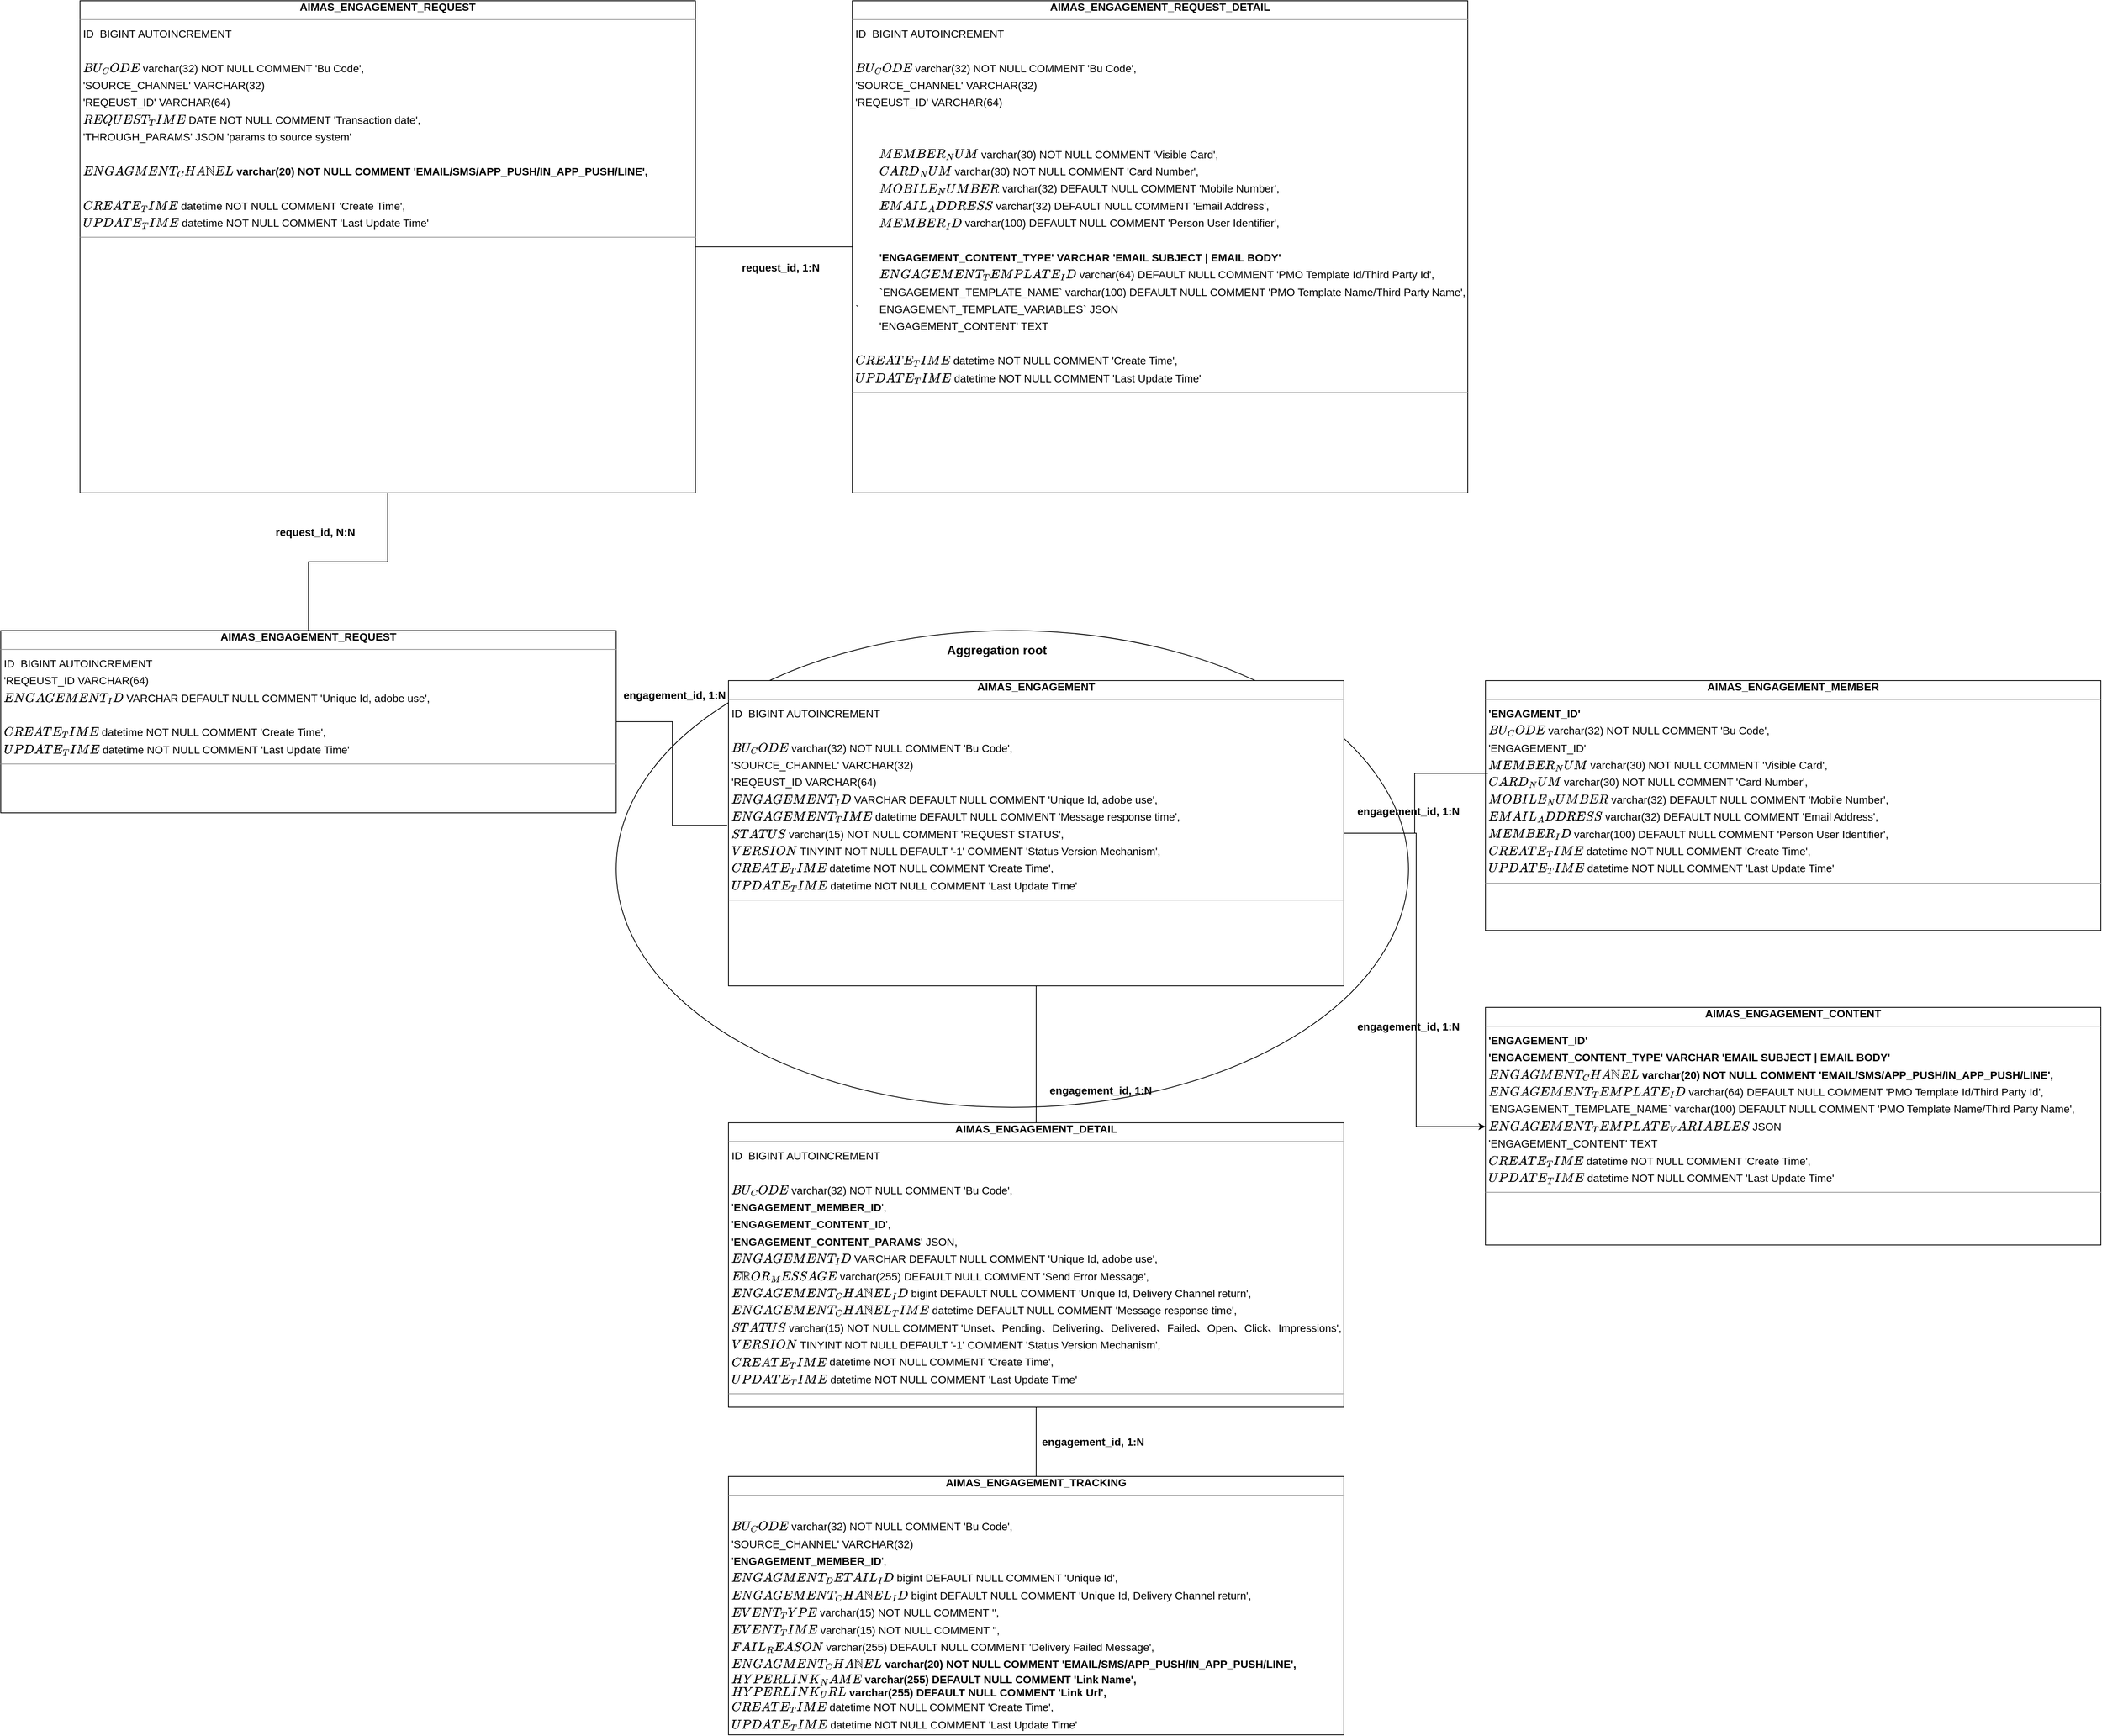 <mxfile version="26.1.0">
  <diagram name="第 1 页" id="tyca6-RHl7trLcN3MMZb">
    <mxGraphModel dx="4533" dy="2549" grid="0" gridSize="10" guides="1" tooltips="1" connect="1" arrows="1" fold="1" page="1" pageScale="1" pageWidth="827" pageHeight="1169" math="0" shadow="0">
      <root>
        <mxCell id="0" />
        <mxCell id="1" parent="0" />
        <mxCell id="HNTKjAS1W8YU7pz285Al-21" value="" style="ellipse;whiteSpace=wrap;html=1;" vertex="1" parent="1">
          <mxGeometry x="-970" y="698.0" width="1030" height="620" as="geometry" />
        </mxCell>
        <mxCell id="HNTKjAS1W8YU7pz285Al-24" value="&lt;div style=&quot;text-align: center;&quot;&gt;&lt;span style=&quot;background-color: initial;&quot;&gt;&lt;b&gt;AIMAS_ENGAGEMENT_MEMBER&lt;/b&gt;&lt;/span&gt;&lt;/div&gt;&lt;hr style=&quot;text-align: center;&quot; size=&quot;1&quot;&gt;&lt;p style=&quot;margin:0 0 0 4px;line-height:1.6;&quot;&gt;&lt;b&gt;&#39;ENGAGMENT_ID&#39;&lt;/b&gt;&lt;/p&gt;&lt;p style=&quot;margin:0 0 0 4px;line-height:1.6;&quot;&gt;`BU_CODE` varchar(32) NOT NULL COMMENT &#39;Bu Code&#39;,&lt;/p&gt;&lt;p style=&quot;margin:0 0 0 4px;line-height:1.6;&quot;&gt;&#39;ENGAGEMENT_ID&#39;&lt;/p&gt;&lt;p style=&quot;margin:0 0 0 4px;line-height:1.6;&quot;&gt;&lt;span style=&quot;background-color: initial;&quot;&gt;`MEMBER_NUM` varchar(30) NOT NULL COMMENT &#39;Visible Card&#39;,&lt;/span&gt;&lt;br&gt;&lt;/p&gt;&lt;p style=&quot;margin:0 0 0 4px;line-height:1.6;&quot;&gt;`CARD_NUM` varchar(30) NOT NULL COMMENT &#39;Card Number&#39;,&lt;/p&gt;&lt;p style=&quot;margin:0 0 0 4px;line-height:1.6;&quot;&gt;`MOBILE_NUMBER` varchar(32) DEFAULT NULL COMMENT &#39;Mobile Number&#39;,&lt;/p&gt;&lt;p style=&quot;margin:0 0 0 4px;line-height:1.6;&quot;&gt;`EMAIL_ADDRESS` varchar(32) DEFAULT NULL COMMENT &#39;Email Address&#39;,&lt;/p&gt;&lt;p style=&quot;margin:0 0 0 4px;line-height:1.6;&quot;&gt;`MEMBER_ID` varchar(100) DEFAULT NULL COMMENT &#39;Person User Identifier&#39;,&lt;/p&gt;&lt;p style=&quot;margin:0 0 0 4px;line-height:1.6;&quot;&gt;`CREATE_TIME` datetime NOT NULL COMMENT &#39;Create Time&#39;,&lt;/p&gt;&lt;p style=&quot;margin:0 0 0 4px;line-height:1.6;&quot;&gt;`UPDATE_TIME` datetime NOT NULL COMMENT &#39;Last Update Time&#39;&lt;/p&gt;&lt;hr size=&quot;1&quot;&gt;&lt;p style=&quot;margin:0 0 0 4px;line-height:1.6;&quot;&gt;&lt;br&gt;&lt;/p&gt;" style="verticalAlign=top;align=left;overflow=fill;fontSize=14;fontFamily=Helvetica;html=1;rounded=0;shadow=0;comic=0;labelBackgroundColor=none;strokeWidth=1;" vertex="1" parent="1">
          <mxGeometry x="160" y="763.0" width="800" height="325" as="geometry" />
        </mxCell>
        <mxCell id="HNTKjAS1W8YU7pz285Al-25" value="&lt;div style=&quot;text-align: center;&quot;&gt;&lt;span style=&quot;background-color: initial;&quot;&gt;&lt;b&gt;AIMAS_ENGAGEMENT_CONTENT&lt;/b&gt;&lt;/span&gt;&lt;/div&gt;&lt;hr style=&quot;text-align: center;&quot; size=&quot;1&quot;&gt;&lt;p style=&quot;margin:0 0 0 4px;line-height:1.6;&quot;&gt;&lt;b&gt;&#39;ENGAGEMENT_ID&#39;&lt;/b&gt;&lt;/p&gt;&lt;p style=&quot;margin:0 0 0 4px;line-height:1.6;&quot;&gt;&lt;b&gt;&#39;ENGAGEMENT_CONTENT_TYPE&#39; VARCHAR &#39;EMAIL SUBJECT | EMAIL BODY&#39;&lt;/b&gt;&lt;/p&gt;&lt;p style=&quot;margin: 0px 0px 0px 4px; line-height: 1.6;&quot;&gt;&lt;b&gt;`ENGAGMENT_CHANNEL` varchar(20) NOT NULL COMMENT &#39;EMAIL/SMS/APP_PUSH/IN_APP_PUSH/LINE&#39;,&lt;/b&gt;&lt;/p&gt;&lt;p style=&quot;margin: 0px 0px 0px 4px; line-height: 1.6;&quot;&gt;`ENGAGEMENT_TEMPLATE_ID` varchar(64) DEFAULT NULL COMMENT &#39;PMO Template Id/Third Party Id&#39;,&lt;/p&gt;&lt;p style=&quot;margin: 0px 0px 0px 4px; line-height: 1.6;&quot;&gt;`&lt;span style=&quot;background-color: transparent; color: light-dark(rgb(0, 0, 0), rgb(255, 255, 255));&quot;&gt;ENGAGEMENT_&lt;/span&gt;&lt;span style=&quot;background-color: transparent; color: light-dark(rgb(0, 0, 0), rgb(255, 255, 255));&quot;&gt;TEMPLATE_NAME` varchar(100) DEFAULT NULL COMMENT &#39;PMO Template Name/Third Party Name&#39;,&lt;/span&gt;&lt;/p&gt;&lt;p style=&quot;margin: 0px 0px 0px 4px; line-height: 1.6;&quot;&gt;`ENGAGEMENT_TEMPLATE_VARIABLES` JSON&lt;/p&gt;&lt;p style=&quot;margin: 0px 0px 0px 4px; line-height: 1.6;&quot;&gt;&lt;span style=&quot;color: light-dark(rgb(0, 0, 0), rgb(255, 255, 255)); background-color: transparent;&quot;&gt;&#39;&lt;/span&gt;&lt;span style=&quot;color: light-dark(rgb(0, 0, 0), rgb(255, 255, 255)); background-color: transparent;&quot;&gt;ENGAGEMENT_CONTENT&lt;/span&gt;&lt;span style=&quot;color: light-dark(rgb(0, 0, 0), rgb(255, 255, 255)); background-color: transparent;&quot;&gt;&#39; TEXT&lt;/span&gt;&lt;/p&gt;&lt;p style=&quot;margin:0 0 0 4px;line-height:1.6;&quot;&gt;`CREATE_TIME` datetime NOT NULL COMMENT &#39;Create Time&#39;,&lt;/p&gt;&lt;p style=&quot;margin:0 0 0 4px;line-height:1.6;&quot;&gt;`UPDATE_TIME` datetime NOT NULL COMMENT &#39;Last Update Time&#39;&lt;/p&gt;&lt;hr size=&quot;1&quot;&gt;&lt;p style=&quot;margin:0 0 0 4px;line-height:1.6;&quot;&gt;&lt;br&gt;&lt;/p&gt;" style="verticalAlign=top;align=left;overflow=fill;fontSize=14;fontFamily=Helvetica;html=1;rounded=0;shadow=0;comic=0;labelBackgroundColor=none;strokeWidth=1;" vertex="1" parent="1">
          <mxGeometry x="160" y="1188.0" width="800" height="309" as="geometry" />
        </mxCell>
        <mxCell id="HNTKjAS1W8YU7pz285Al-26" value="&lt;div style=&quot;text-align: center;&quot;&gt;&lt;span style=&quot;background-color: initial;&quot;&gt;&lt;b&gt;AIMAS_ENGAGEMENT_TRACKING&lt;/b&gt;&lt;/span&gt;&lt;/div&gt;&lt;hr style=&quot;text-align: center;&quot; size=&quot;1&quot;&gt;&lt;p style=&quot;margin:0 0 0 4px;line-height:1.6;&quot;&gt;&lt;br&gt;&lt;/p&gt;&lt;p style=&quot;margin:0 0 0 4px;line-height:1.6;&quot;&gt;`BU_CODE` varchar(32) NOT NULL COMMENT &#39;Bu Code&#39;,&lt;/p&gt;&lt;p style=&quot;margin: 0px 0px 0px 4px; line-height: 1.6;&quot;&gt;&#39;SOURCE_CHANNEL&#39; VARCHAR(32)&lt;/p&gt;&lt;div&gt;&lt;/div&gt;&lt;p style=&quot;margin: 0px 0px 0px 4px; line-height: 1.6;&quot;&gt;&lt;span style=&quot;background-color: initial;&quot;&gt;&#39;&lt;/span&gt;&lt;b style=&quot;background-color: transparent; text-align: center;&quot;&gt;ENGAGEMENT_MEMBER_ID&lt;/b&gt;&lt;span style=&quot;background-color: transparent;&quot;&gt;&#39;,&lt;/span&gt;&lt;br&gt;&lt;/p&gt;&lt;div&gt;&lt;p style=&quot;margin: 0px 0px 0px 4px; line-height: 1.6;&quot;&gt;&lt;span style=&quot;background-color: transparent;&quot;&gt;&lt;/span&gt;&lt;/p&gt;&lt;/div&gt;&lt;p style=&quot;margin: 0px 0px 0px 4px; line-height: 1.6;&quot;&gt;&lt;span style=&quot;background-color: initial;&quot;&gt;`ENGAGMENT_DETAIL_ID` bigint DEFAULT NULL COMMENT &#39;Unique Id&#39;,&lt;/span&gt;&lt;br&gt;&lt;/p&gt;&lt;p style=&quot;margin: 0px 0px 0px 4px; line-height: 1.6;&quot;&gt;&lt;span style=&quot;background-color: initial;&quot;&gt;`ENGAGEMENT_CHANNEL_ID` bigint DEFAULT NULL COMMENT &#39;Unique Id, Delivery Channel return&#39;,&lt;/span&gt;&lt;br&gt;&lt;/p&gt;&lt;p style=&quot;margin: 0px 0px 0px 4px; line-height: 1.6;&quot;&gt;&lt;span style=&quot;background-color: initial;&quot;&gt;`EVENT_TYPE` varchar(15) NOT NULL COMMENT &#39;&#39;,&lt;/span&gt;&lt;br&gt;&lt;/p&gt;&lt;p style=&quot;margin: 0px 0px 0px 4px; line-height: 1.6;&quot;&gt;`EVENT_TIME` varchar(15) NOT NULL COMMENT &#39;&#39;,&lt;/p&gt;&lt;p style=&quot;margin: 0px 0px 0px 4px; line-height: 1.6;&quot;&gt;`FAIL_REASON` varchar(255) DEFAULT NULL COMMENT &#39;Delivery Failed Message&#39;,&lt;/p&gt;&lt;div&gt;&lt;p style=&quot;margin: 0px 0px 0px 4px; line-height: 1.6;&quot;&gt;&lt;b&gt;`ENGAGMENT_CHANNEL` varchar(20) NOT NULL COMMENT &#39;EMAIL/SMS/APP_PUSH/IN_APP_PUSH/LINE&#39;,&lt;/b&gt;&lt;/p&gt;&lt;/div&gt;&lt;div&gt;&lt;div style=&quot;&quot;&gt;&lt;b&gt;&amp;nbsp;`HYPERLINK_NAME` varchar(255) DEFAULT NULL COMMENT &#39;Link Name&#39;,&lt;/b&gt;&lt;/div&gt;&lt;div style=&quot;&quot;&gt;&lt;b&gt;&amp;nbsp;`HYPERLINK_URL` varchar(255) DEFAULT NULL COMMENT &#39;Link Url&#39;,&lt;/b&gt;&lt;/div&gt;&lt;/div&gt;&lt;p style=&quot;margin:0 0 0 4px;line-height:1.6;&quot;&gt;`CREATE_TIME` datetime NOT NULL COMMENT &#39;Create Time&#39;,&lt;/p&gt;&lt;p style=&quot;margin:0 0 0 4px;line-height:1.6;&quot;&gt;`UPDATE_TIME` datetime NOT NULL COMMENT &#39;Last Update Time&#39;&lt;/p&gt;&lt;hr size=&quot;1&quot;&gt;&lt;p style=&quot;margin:0 0 0 4px;line-height:1.6;&quot;&gt;&lt;br&gt;&lt;/p&gt;" style="verticalAlign=top;align=left;overflow=fill;fontSize=14;fontFamily=Helvetica;html=1;rounded=0;shadow=0;comic=0;labelBackgroundColor=none;strokeWidth=1;" vertex="1" parent="1">
          <mxGeometry x="-824" y="1798.0" width="800" height="336" as="geometry" />
        </mxCell>
        <mxCell id="HNTKjAS1W8YU7pz285Al-27" style="edgeStyle=orthogonalEdgeStyle;rounded=0;orthogonalLoop=1;jettySize=auto;html=1;" edge="1" parent="1" source="HNTKjAS1W8YU7pz285Al-29" target="HNTKjAS1W8YU7pz285Al-25">
          <mxGeometry relative="1" as="geometry">
            <Array as="points">
              <mxPoint x="70" y="962" />
              <mxPoint x="70" y="1343" />
            </Array>
          </mxGeometry>
        </mxCell>
        <mxCell id="HNTKjAS1W8YU7pz285Al-28" style="edgeStyle=orthogonalEdgeStyle;rounded=0;orthogonalLoop=1;jettySize=auto;html=1;entryX=0.5;entryY=0;entryDx=0;entryDy=0;endArrow=none;startFill=0;" edge="1" parent="1" source="HNTKjAS1W8YU7pz285Al-29" target="HNTKjAS1W8YU7pz285Al-31">
          <mxGeometry relative="1" as="geometry" />
        </mxCell>
        <mxCell id="HNTKjAS1W8YU7pz285Al-29" value="&lt;div style=&quot;text-align: center;&quot;&gt;&lt;span style=&quot;background-color: initial;&quot;&gt;&lt;b&gt;AIMAS_ENGAGEMENT&lt;/b&gt;&lt;/span&gt;&lt;/div&gt;&lt;hr style=&quot;text-align: center;&quot; size=&quot;1&quot;&gt;&lt;p style=&quot;margin:0 0 0 4px;line-height:1.6;&quot;&gt;ID&amp;nbsp; BIGINT AUTOINCREMENT&lt;/p&gt;&lt;p style=&quot;margin:0 0 0 4px;line-height:1.6;&quot;&gt;&lt;br&gt;&lt;/p&gt;&lt;p style=&quot;margin:0 0 0 4px;line-height:1.6;&quot;&gt;`BU_CODE` varchar(32) NOT NULL COMMENT &#39;Bu Code&#39;,&lt;b&gt;&lt;/b&gt;&lt;/p&gt;&lt;p style=&quot;margin:0 0 0 4px;line-height:1.6;&quot;&gt;&#39;SOURCE_CHANNEL&#39; VARCHAR(32)&lt;/p&gt;&lt;p style=&quot;margin: 0px 0px 0px 4px; line-height: 1.6;&quot;&gt;&#39;REQEUST_ID VARCHAR(64)&lt;/p&gt;&lt;p style=&quot;margin:0 0 0 4px;line-height:1.6;&quot;&gt;`ENGAGEMENT_ID` VARCHAR DEFAULT NULL COMMENT &#39;Unique Id, adobe use&#39;,&lt;/p&gt;&lt;p style=&quot;margin:0 0 0 4px;line-height:1.6;&quot;&gt;`ENGAGEMENT_TIME` datetime DEFAULT NULL COMMENT &#39;Message response time&#39;,&lt;/p&gt;&lt;p style=&quot;margin:0 0 0 4px;line-height:1.6;&quot;&gt;`STATUS` varchar(15) NOT NULL COMMENT &#39;REQUEST STATUS&#39;,&lt;/p&gt;&lt;p style=&quot;margin:0 0 0 4px;line-height:1.6;&quot;&gt;`VERSION` TINYINT NOT NULL DEFAULT &#39;-1&#39; COMMENT &#39;Status Version Mechanism&#39;,&lt;/p&gt;&lt;p style=&quot;margin:0 0 0 4px;line-height:1.6;&quot;&gt;`CREATE_TIME` datetime NOT NULL COMMENT &#39;Create Time&#39;,&lt;/p&gt;&lt;p style=&quot;margin:0 0 0 4px;line-height:1.6;&quot;&gt;`UPDATE_TIME` datetime NOT NULL COMMENT &#39;Last Update Time&#39;&lt;/p&gt;&lt;hr size=&quot;1&quot;&gt;&lt;p style=&quot;margin:0 0 0 4px;line-height:1.6;&quot;&gt;&lt;br&gt;&lt;/p&gt;" style="verticalAlign=top;align=left;overflow=fill;fontSize=14;fontFamily=Helvetica;html=1;rounded=0;shadow=0;comic=0;labelBackgroundColor=none;strokeWidth=1;" vertex="1" parent="1">
          <mxGeometry x="-824" y="763" width="800" height="397" as="geometry" />
        </mxCell>
        <mxCell id="HNTKjAS1W8YU7pz285Al-30" style="edgeStyle=orthogonalEdgeStyle;rounded=0;orthogonalLoop=1;jettySize=auto;html=1;entryX=0.5;entryY=0;entryDx=0;entryDy=0;endArrow=none;startFill=0;" edge="1" parent="1" source="HNTKjAS1W8YU7pz285Al-31" target="HNTKjAS1W8YU7pz285Al-26">
          <mxGeometry relative="1" as="geometry" />
        </mxCell>
        <mxCell id="HNTKjAS1W8YU7pz285Al-31" value="&lt;div style=&quot;text-align: center;&quot;&gt;&lt;span style=&quot;background-color: initial;&quot;&gt;&lt;b&gt;AIMAS_ENGAGEMENT_DETAIL&lt;/b&gt;&lt;/span&gt;&lt;/div&gt;&lt;hr style=&quot;text-align: center;&quot; size=&quot;1&quot;&gt;&lt;p style=&quot;margin:0 0 0 4px;line-height:1.6;&quot;&gt;ID&amp;nbsp; BIGINT AUTOINCREMENT&lt;/p&gt;&lt;p style=&quot;margin:0 0 0 4px;line-height:1.6;&quot;&gt;&lt;br&gt;&lt;/p&gt;&lt;p style=&quot;margin:0 0 0 4px;line-height:1.6;&quot;&gt;`BU_CODE` varchar(32) NOT NULL COMMENT &#39;Bu Code&#39;,&lt;/p&gt;&lt;p style=&quot;margin: 0px 0px 0px 4px; line-height: 1.6;&quot;&gt;&lt;span style=&quot;background-color: initial;&quot;&gt;&#39;&lt;/span&gt;&lt;b style=&quot;background-color: transparent; text-align: center;&quot;&gt;ENGAGEMENT_MEMBER_ID&lt;/b&gt;&lt;span style=&quot;background-color: transparent;&quot;&gt;&#39;,&lt;/span&gt;&lt;br&gt;&lt;/p&gt;&lt;p style=&quot;margin: 0px 0px 0px 4px; line-height: 1.6;&quot;&gt;&lt;span style=&quot;background-color: transparent;&quot;&gt;&lt;/span&gt;&lt;/p&gt;&lt;p style=&quot;margin:0 0 0 4px;line-height:1.6;&quot;&gt;&lt;span style=&quot;background-color: initial;&quot;&gt;&#39;&lt;/span&gt;&lt;b style=&quot;background-color: transparent; text-align: center;&quot;&gt;ENGAGEMENT_CONTENT_ID&lt;/b&gt;&lt;span style=&quot;background-color: transparent;&quot;&gt;&#39;,&lt;/span&gt;&lt;br&gt;&lt;/p&gt;&lt;p style=&quot;margin:0 0 0 4px;line-height:1.6;&quot;&gt;&lt;span style=&quot;background-color: transparent; color: light-dark(rgb(0, 0, 0), rgb(255, 255, 255));&quot;&gt;&lt;/span&gt;&lt;/p&gt;&lt;p style=&quot;margin: 0px 0px 0px 4px; line-height: 1.6;&quot;&gt;&lt;span style=&quot;background-color: initial;&quot;&gt;&#39;&lt;/span&gt;&lt;b style=&quot;background-color: transparent; text-align: center;&quot;&gt;ENGAGEMENT_CONTENT_PARAMS&lt;/b&gt;&lt;span style=&quot;background-color: transparent;&quot;&gt;&#39; JSON,&lt;/span&gt;&lt;br&gt;&lt;/p&gt;&lt;p style=&quot;margin:0 0 0 4px;line-height:1.6;&quot;&gt;&lt;span style=&quot;color: light-dark(rgb(0, 0, 0), rgb(255, 255, 255)); background-color: transparent;&quot;&gt;&lt;/span&gt;&lt;/p&gt;&lt;p style=&quot;margin: 0px 0px 0px 4px; line-height: 1.6;&quot;&gt;`ENGAGEMENT_ID` VARCHAR DEFAULT NULL COMMENT &#39;Unique Id, adobe use&#39;,&lt;/p&gt;&lt;p style=&quot;margin:0 0 0 4px;line-height:1.6;&quot;&gt;`ERROR_MESSAGE` varchar(255) DEFAULT NULL COMMENT &#39;Send Error Message&#39;,&lt;/p&gt;&lt;p style=&quot;margin: 0px 0px 0px 4px; line-height: 1.6;&quot;&gt;`ENGAGEMENT_CHANNEL_ID` bigint DEFAULT NULL COMMENT &#39;Unique Id, Delivery Channel return&#39;,&lt;/p&gt;&lt;p style=&quot;margin: 0px 0px 0px 4px; line-height: 1.6;&quot;&gt;`ENGAGEMENT_CHANNEL_TIME` datetime DEFAULT NULL COMMENT &#39;Message response time&#39;,&lt;/p&gt;&lt;p style=&quot;margin: 0px 0px 0px 4px; line-height: 1.6;&quot;&gt;`STATUS` varchar(15) NOT NULL COMMENT &#39;Unset、Pending、Delivering、Delivered、Failed、Open、Click、Impressions&#39;,&lt;/p&gt;&lt;p style=&quot;margin: 0px 0px 0px 4px; line-height: 1.6;&quot;&gt;`VERSION` TINYINT NOT NULL DEFAULT &#39;-1&#39; COMMENT &#39;Status Version Mechanism&#39;,&lt;/p&gt;&lt;p style=&quot;margin:0 0 0 4px;line-height:1.6;&quot;&gt;`CREATE_TIME` datetime NOT NULL COMMENT &#39;Create Time&#39;,&lt;/p&gt;&lt;p style=&quot;margin:0 0 0 4px;line-height:1.6;&quot;&gt;`UPDATE_TIME` datetime NOT NULL COMMENT &#39;Last Update Time&#39;&lt;/p&gt;&lt;hr size=&quot;1&quot;&gt;&lt;p style=&quot;margin:0 0 0 4px;line-height:1.6;&quot;&gt;&lt;br&gt;&lt;/p&gt;" style="verticalAlign=top;align=left;overflow=fill;fontSize=14;fontFamily=Helvetica;html=1;rounded=0;shadow=0;comic=0;labelBackgroundColor=none;strokeWidth=1;" vertex="1" parent="1">
          <mxGeometry x="-824" y="1338.0" width="800" height="370" as="geometry" />
        </mxCell>
        <mxCell id="HNTKjAS1W8YU7pz285Al-32" value="engagement_id, 1:N" style="text;html=1;align=center;verticalAlign=middle;whiteSpace=wrap;rounded=0;fontSize=14;fontStyle=1" vertex="1" parent="1">
          <mxGeometry x="-964" y="767" width="140" height="30" as="geometry" />
        </mxCell>
        <mxCell id="HNTKjAS1W8YU7pz285Al-33" style="edgeStyle=orthogonalEdgeStyle;rounded=0;orthogonalLoop=1;jettySize=auto;html=1;entryX=0.004;entryY=0.371;entryDx=0;entryDy=0;entryPerimeter=0;endArrow=none;startFill=0;" edge="1" parent="1" source="HNTKjAS1W8YU7pz285Al-29" target="HNTKjAS1W8YU7pz285Al-24">
          <mxGeometry relative="1" as="geometry" />
        </mxCell>
        <mxCell id="HNTKjAS1W8YU7pz285Al-34" value="engagement_id, 1:N" style="text;html=1;align=center;verticalAlign=middle;whiteSpace=wrap;rounded=0;fontSize=14;fontStyle=1" vertex="1" parent="1">
          <mxGeometry x="-10" y="918.0" width="140" height="30" as="geometry" />
        </mxCell>
        <mxCell id="HNTKjAS1W8YU7pz285Al-35" value="engagement_id, 1:N" style="text;html=1;align=center;verticalAlign=middle;whiteSpace=wrap;rounded=0;fontSize=14;fontStyle=1" vertex="1" parent="1">
          <mxGeometry x="-10" y="1198.0" width="140" height="30" as="geometry" />
        </mxCell>
        <mxCell id="HNTKjAS1W8YU7pz285Al-36" value="engagement_id, 1:N" style="text;html=1;align=center;verticalAlign=middle;whiteSpace=wrap;rounded=0;fontSize=14;fontStyle=1" vertex="1" parent="1">
          <mxGeometry x="-410" y="1281.0" width="140" height="30" as="geometry" />
        </mxCell>
        <mxCell id="HNTKjAS1W8YU7pz285Al-37" value="engagement_id, 1:N" style="text;html=1;align=center;verticalAlign=middle;whiteSpace=wrap;rounded=0;fontSize=14;fontStyle=1" vertex="1" parent="1">
          <mxGeometry x="-420" y="1738.0" width="140" height="30" as="geometry" />
        </mxCell>
        <mxCell id="HNTKjAS1W8YU7pz285Al-38" value="Aggregation root" style="text;html=1;align=center;verticalAlign=middle;whiteSpace=wrap;rounded=0;fontSize=16;fontStyle=1" vertex="1" parent="1">
          <mxGeometry x="-550" y="708.0" width="150" height="30" as="geometry" />
        </mxCell>
        <mxCell id="HNTKjAS1W8YU7pz285Al-39" value="&lt;div style=&quot;text-align: center;&quot;&gt;&lt;span style=&quot;background-color: initial;&quot;&gt;&lt;b&gt;AIMAS_ENGAGEMENT_REQUEST&lt;/b&gt;&lt;/span&gt;&lt;/div&gt;&lt;hr style=&quot;text-align: center;&quot; size=&quot;1&quot;&gt;&lt;p style=&quot;margin:0 0 0 4px;line-height:1.6;&quot;&gt;ID&amp;nbsp; BIGINT AUTOINCREMENT&lt;/p&gt;&lt;p style=&quot;margin: 0px 0px 0px 4px; line-height: 1.6;&quot;&gt;&#39;REQEUST_ID VARCHAR(64)&lt;/p&gt;&lt;p style=&quot;margin:0 0 0 4px;line-height:1.6;&quot;&gt;`ENGAGEMENT_ID` VARCHAR DEFAULT NULL COMMENT &#39;Unique Id, adobe use&#39;,&lt;/p&gt;&lt;p style=&quot;margin:0 0 0 4px;line-height:1.6;&quot;&gt;&lt;br&gt;&lt;/p&gt;&lt;p style=&quot;margin: 0px 0px 0px 4px; line-height: 1.6;&quot;&gt;&lt;span style=&quot;background-color: transparent; color: light-dark(rgb(0, 0, 0), rgb(255, 255, 255));&quot;&gt;`CREATE_TIME` datetime NOT NULL COMMENT &#39;Create Time&#39;,&lt;/span&gt;&lt;/p&gt;&lt;p style=&quot;margin: 0px 0px 0px 4px; line-height: 1.6;&quot;&gt;`UPDATE_TIME` datetime NOT NULL COMMENT &#39;Last Update Time&#39;&lt;/p&gt;&lt;hr size=&quot;1&quot;&gt;&lt;p style=&quot;margin:0 0 0 4px;line-height:1.6;&quot;&gt;&lt;br&gt;&lt;/p&gt;" style="verticalAlign=top;align=left;overflow=fill;fontSize=14;fontFamily=Helvetica;html=1;rounded=0;shadow=0;comic=0;labelBackgroundColor=none;strokeWidth=1;" vertex="1" parent="1">
          <mxGeometry x="-1770" y="698" width="800" height="237" as="geometry" />
        </mxCell>
        <mxCell id="HNTKjAS1W8YU7pz285Al-40" style="edgeStyle=orthogonalEdgeStyle;rounded=0;orthogonalLoop=1;jettySize=auto;html=1;entryX=0.5;entryY=0;entryDx=0;entryDy=0;endArrow=none;startFill=0;" edge="1" parent="1" source="HNTKjAS1W8YU7pz285Al-41" target="HNTKjAS1W8YU7pz285Al-39">
          <mxGeometry relative="1" as="geometry" />
        </mxCell>
        <mxCell id="HNTKjAS1W8YU7pz285Al-49" style="edgeStyle=orthogonalEdgeStyle;rounded=0;orthogonalLoop=1;jettySize=auto;html=1;entryX=0;entryY=0.5;entryDx=0;entryDy=0;endArrow=none;startFill=0;" edge="1" parent="1" source="HNTKjAS1W8YU7pz285Al-41" target="HNTKjAS1W8YU7pz285Al-45">
          <mxGeometry relative="1" as="geometry" />
        </mxCell>
        <mxCell id="HNTKjAS1W8YU7pz285Al-41" value="&lt;div style=&quot;text-align: center;&quot;&gt;&lt;span style=&quot;background-color: initial;&quot;&gt;&lt;b&gt;AIMAS_ENGAGEMENT_REQUEST&lt;/b&gt;&lt;/span&gt;&lt;/div&gt;&lt;hr style=&quot;text-align: center;&quot; size=&quot;1&quot;&gt;&lt;p style=&quot;margin:0 0 0 4px;line-height:1.6;&quot;&gt;ID&amp;nbsp; BIGINT AUTOINCREMENT&lt;/p&gt;&lt;p style=&quot;margin:0 0 0 4px;line-height:1.6;&quot;&gt;&lt;br&gt;&lt;/p&gt;&lt;p style=&quot;margin:0 0 0 4px;line-height:1.6;&quot;&gt;`BU_CODE` varchar(32) NOT NULL COMMENT &#39;Bu Code&#39;,&lt;b&gt;&lt;/b&gt;&lt;/p&gt;&lt;p style=&quot;margin:0 0 0 4px;line-height:1.6;&quot;&gt;&#39;SOURCE_CHANNEL&#39; VARCHAR(32)&lt;/p&gt;&lt;p style=&quot;margin: 0px 0px 0px 4px; line-height: 1.6;&quot;&gt;&#39;REQEUST_ID&#39; VARCHAR(64)&lt;/p&gt;&lt;p style=&quot;margin: 0px 0px 0px 4px; line-height: 1.6;&quot;&gt;`REQUEST_TIME` DATE NOT NULL COMMENT &#39;Transaction date&#39;,&lt;/p&gt;&lt;p style=&quot;margin: 0px 0px 0px 4px; line-height: 1.6;&quot;&gt;&#39;THROUGH_PARAMS&#39; JSON &#39;params to source system&#39;&lt;/p&gt;&lt;p style=&quot;margin: 0px 0px 0px 4px; line-height: 1.6;&quot;&gt;&lt;br&gt;&lt;/p&gt;&lt;p style=&quot;margin:0 0 0 4px;line-height:1.6;&quot;&gt;&lt;b&gt;`ENGAGMENT_CHANNEL` varchar(20) NOT NULL COMMENT &#39;EMAIL/SMS/APP_PUSH/IN_APP_PUSH/LINE&#39;,&lt;/b&gt;&lt;/p&gt;&lt;p style=&quot;margin: 0px 0px 0px 4px; line-height: 1.6;&quot;&gt;&lt;br&gt;&lt;/p&gt;&lt;p style=&quot;margin:0 0 0 4px;line-height:1.6;&quot;&gt;&lt;span style=&quot;background-color: transparent; color: light-dark(rgb(0, 0, 0), rgb(255, 255, 255));&quot;&gt;`CREATE_TIME` datetime NOT NULL COMMENT &#39;Create Time&#39;,&lt;/span&gt;&lt;/p&gt;&lt;p style=&quot;margin:0 0 0 4px;line-height:1.6;&quot;&gt;`UPDATE_TIME` datetime NOT NULL COMMENT &#39;Last Update Time&#39;&lt;/p&gt;&lt;hr size=&quot;1&quot;&gt;&lt;p style=&quot;margin:0 0 0 4px;line-height:1.6;&quot;&gt;&lt;br&gt;&lt;/p&gt;" style="verticalAlign=top;align=left;overflow=fill;fontSize=14;fontFamily=Helvetica;html=1;rounded=0;shadow=0;comic=0;labelBackgroundColor=none;strokeWidth=1;" vertex="1" parent="1">
          <mxGeometry x="-1667" y="-121" width="800" height="640" as="geometry" />
        </mxCell>
        <mxCell id="HNTKjAS1W8YU7pz285Al-42" value="request_id, N:N" style="text;html=1;align=center;verticalAlign=middle;whiteSpace=wrap;rounded=0;fontSize=14;fontStyle=1" vertex="1" parent="1">
          <mxGeometry x="-1416" y="555.0" width="110" height="30" as="geometry" />
        </mxCell>
        <mxCell id="HNTKjAS1W8YU7pz285Al-43" style="edgeStyle=orthogonalEdgeStyle;rounded=0;orthogonalLoop=1;jettySize=auto;html=1;entryX=-0.002;entryY=0.474;entryDx=0;entryDy=0;entryPerimeter=0;endArrow=none;startFill=0;" edge="1" parent="1" source="HNTKjAS1W8YU7pz285Al-39" target="HNTKjAS1W8YU7pz285Al-29">
          <mxGeometry relative="1" as="geometry" />
        </mxCell>
        <mxCell id="HNTKjAS1W8YU7pz285Al-45" value="&lt;div style=&quot;text-align: center;&quot;&gt;&lt;span style=&quot;background-color: initial;&quot;&gt;&lt;b&gt;AIMAS_ENGAGEMENT_REQUEST_DETAIL&lt;/b&gt;&lt;/span&gt;&lt;/div&gt;&lt;hr style=&quot;text-align: center;&quot; size=&quot;1&quot;&gt;&lt;p style=&quot;margin:0 0 0 4px;line-height:1.6;&quot;&gt;ID&amp;nbsp; BIGINT AUTOINCREMENT&lt;/p&gt;&lt;p style=&quot;margin:0 0 0 4px;line-height:1.6;&quot;&gt;&lt;br&gt;&lt;/p&gt;&lt;p style=&quot;margin:0 0 0 4px;line-height:1.6;&quot;&gt;`BU_CODE` varchar(32) NOT NULL COMMENT &#39;Bu Code&#39;,&lt;b&gt;&lt;/b&gt;&lt;/p&gt;&lt;p style=&quot;margin:0 0 0 4px;line-height:1.6;&quot;&gt;&#39;SOURCE_CHANNEL&#39; VARCHAR(32)&lt;/p&gt;&lt;p style=&quot;margin: 0px 0px 0px 4px; line-height: 1.6;&quot;&gt;&#39;REQEUST_ID&#39; VARCHAR(64)&lt;/p&gt;&lt;p style=&quot;margin: 0px 0px 0px 4px; line-height: 1.6;&quot;&gt;&lt;br&gt;&lt;/p&gt;&lt;p style=&quot;margin:0 0 0 4px;line-height:1.6;&quot;&gt;&lt;br&gt;&lt;/p&gt;&lt;p style=&quot;margin:0 0 0 4px;line-height:1.6;&quot;&gt;&lt;span style=&quot;white-space: pre;&quot;&gt;&#x9;&lt;/span&gt;&lt;span style=&quot;background-color: transparent; color: light-dark(rgb(0, 0, 0), rgb(255, 255, 255));&quot;&gt;`MEMBER_NUM` varchar(30) NOT NULL COMMENT &#39;Visible Card&#39;,&lt;/span&gt;&lt;br&gt;&lt;/p&gt;&lt;p style=&quot;margin: 0px 0px 0px 4px; line-height: 1.6;&quot;&gt;&lt;span style=&quot;white-space: pre;&quot;&gt;&#x9;&lt;/span&gt;`CARD_NUM` varchar(30) NOT NULL COMMENT &#39;Card Number&#39;,&lt;/p&gt;&lt;p style=&quot;margin: 0px 0px 0px 4px; line-height: 1.6;&quot;&gt;&lt;span style=&quot;white-space: pre;&quot;&gt;&#x9;&lt;/span&gt;`MOBILE_NUMBER` varchar(32) DEFAULT NULL COMMENT &#39;Mobile Number&#39;,&lt;/p&gt;&lt;p style=&quot;margin: 0px 0px 0px 4px; line-height: 1.6;&quot;&gt;&lt;span style=&quot;white-space: pre;&quot;&gt;&#x9;&lt;/span&gt;`EMAIL_ADDRESS` varchar(32) DEFAULT NULL COMMENT &#39;Email Address&#39;,&lt;/p&gt;&lt;p style=&quot;margin: 0px 0px 0px 4px; line-height: 1.6;&quot;&gt;&lt;span style=&quot;white-space: pre;&quot;&gt;&#x9;&lt;/span&gt;`MEMBER_ID` varchar(100) DEFAULT NULL COMMENT &#39;Person User Identifier&#39;,&lt;/p&gt;&lt;p style=&quot;margin:0 0 0 4px;line-height:1.6;&quot;&gt;&lt;br&gt;&lt;/p&gt;&lt;p style=&quot;margin:0 0 0 4px;line-height:1.6;&quot;&gt;&lt;span style=&quot;white-space: pre;&quot;&gt;&#x9;&lt;/span&gt;&lt;b style=&quot;background-color: transparent; color: light-dark(rgb(0, 0, 0), rgb(255, 255, 255));&quot;&gt;&#39;ENGAGEMENT_CONTENT_TYPE&#39; VARCHAR &#39;EMAIL SUBJECT | EMAIL BODY&#39;&lt;/b&gt;&lt;br&gt;&lt;/p&gt;&lt;p style=&quot;margin: 0px 0px 0px 4px; line-height: 1.6;&quot;&gt;&lt;span style=&quot;white-space: pre;&quot;&gt;&#x9;&lt;/span&gt;`ENGAGEMENT_TEMPLATE_ID` varchar(64) DEFAULT NULL COMMENT &#39;PMO Template Id/Third Party Id&#39;,&lt;/p&gt;&lt;p style=&quot;margin: 0px 0px 0px 4px; line-height: 1.6;&quot;&gt;&lt;span style=&quot;white-space: pre;&quot;&gt;&#x9;&lt;/span&gt;`&lt;span style=&quot;background-color: transparent; color: light-dark(rgb(0, 0, 0), rgb(255, 255, 255));&quot;&gt;ENGAGEMENT_&lt;/span&gt;&lt;span style=&quot;background-color: transparent; color: light-dark(rgb(0, 0, 0), rgb(255, 255, 255));&quot;&gt;TEMPLATE_NAME` varchar(100) DEFAULT NULL COMMENT &#39;PMO Template Name/Third Party Name&#39;,&lt;/span&gt;&lt;/p&gt;&lt;p style=&quot;margin: 0px 0px 0px 4px; line-height: 1.6;&quot;&gt;`&lt;span style=&quot;white-space: pre;&quot;&gt;&#x9;&lt;/span&gt;ENGAGEMENT_TEMPLATE_VARIABLES` JSON&lt;/p&gt;&lt;p style=&quot;margin: 0px 0px 0px 4px; line-height: 1.6;&quot;&gt;&lt;span style=&quot;color: light-dark(rgb(0, 0, 0), rgb(255, 255, 255)); background-color: transparent;&quot;&gt;&lt;span style=&quot;white-space: pre;&quot;&gt;&#x9;&lt;/span&gt;&#39;&lt;/span&gt;&lt;span style=&quot;color: light-dark(rgb(0, 0, 0), rgb(255, 255, 255)); background-color: transparent;&quot;&gt;ENGAGEMENT_CONTENT&lt;/span&gt;&lt;span style=&quot;color: light-dark(rgb(0, 0, 0), rgb(255, 255, 255)); background-color: transparent;&quot;&gt;&#39; TEXT&lt;/span&gt;&lt;/p&gt;&lt;p style=&quot;margin: 0px 0px 0px 4px; line-height: 1.6;&quot;&gt;&lt;br&gt;&lt;/p&gt;&lt;p style=&quot;margin:0 0 0 4px;line-height:1.6;&quot;&gt;&lt;span style=&quot;background-color: transparent; color: light-dark(rgb(0, 0, 0), rgb(255, 255, 255));&quot;&gt;`CREATE_TIME` datetime NOT NULL COMMENT &#39;Create Time&#39;,&lt;/span&gt;&lt;/p&gt;&lt;p style=&quot;margin:0 0 0 4px;line-height:1.6;&quot;&gt;`UPDATE_TIME` datetime NOT NULL COMMENT &#39;Last Update Time&#39;&lt;/p&gt;&lt;hr size=&quot;1&quot;&gt;&lt;p style=&quot;margin:0 0 0 4px;line-height:1.6;&quot;&gt;&lt;br&gt;&lt;/p&gt;" style="verticalAlign=top;align=left;overflow=fill;fontSize=14;fontFamily=Helvetica;html=1;rounded=0;shadow=0;comic=0;labelBackgroundColor=none;strokeWidth=1;" vertex="1" parent="1">
          <mxGeometry x="-663" y="-121" width="800" height="640" as="geometry" />
        </mxCell>
        <mxCell id="HNTKjAS1W8YU7pz285Al-48" value="request_id, 1:N" style="text;html=1;align=center;verticalAlign=middle;whiteSpace=wrap;rounded=0;fontSize=14;fontStyle=1" vertex="1" parent="1">
          <mxGeometry x="-811" y="211.0" width="110" height="30" as="geometry" />
        </mxCell>
      </root>
    </mxGraphModel>
  </diagram>
</mxfile>
